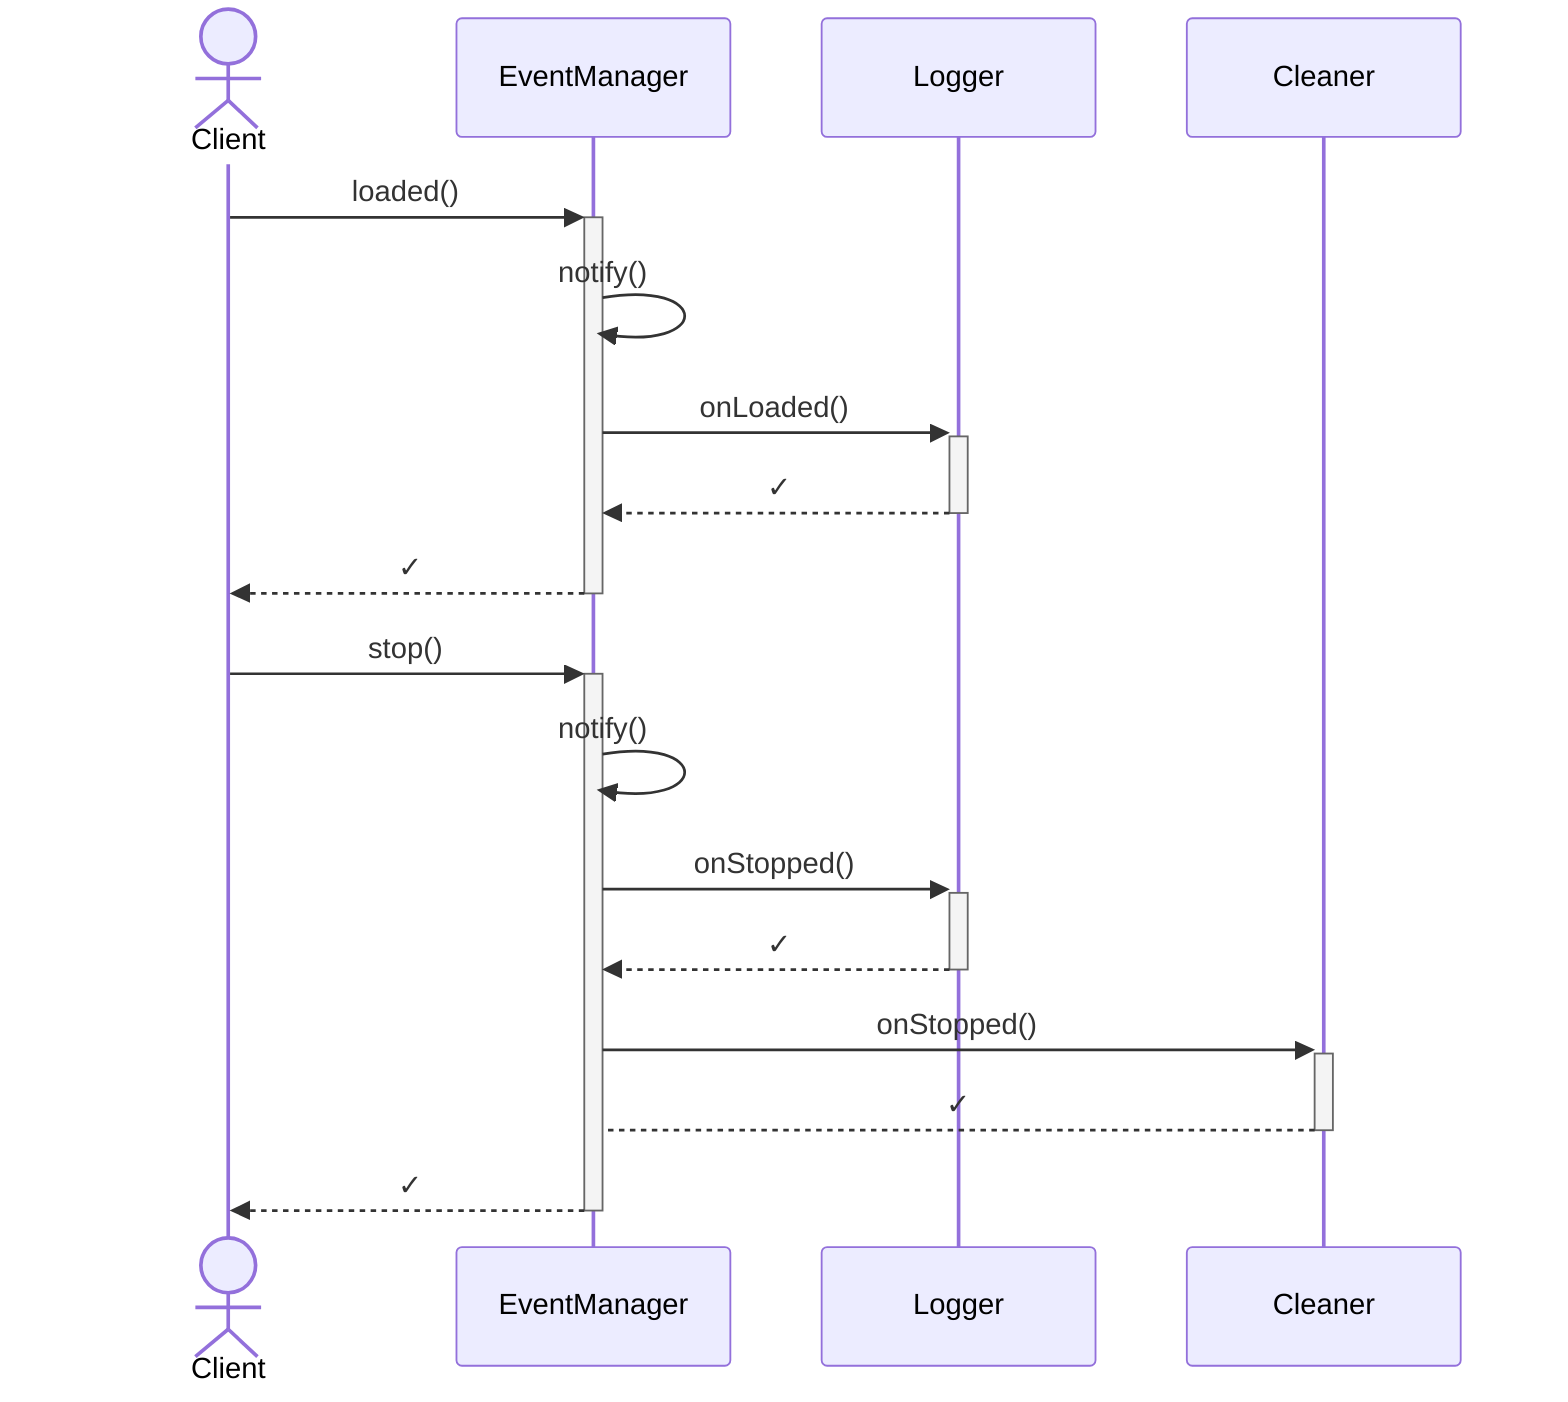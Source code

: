 sequenceDiagram
actor c as Client
participant S as EventManager
participant L as Logger
participant C as Cleaner

c ->>+ S : loaded()
S ->> S : notify()
S ->>+ L : onLoaded()
L -->>- S : #10003;
S -->>- c : #10003;

c ->>+ S : stop()
S ->> S : notify()
S ->>+ L : onStopped()
L -->>- S : #10003;
S ->>+ C : onStopped()
C -->- S : #10003;
S -->>- c : #10003;